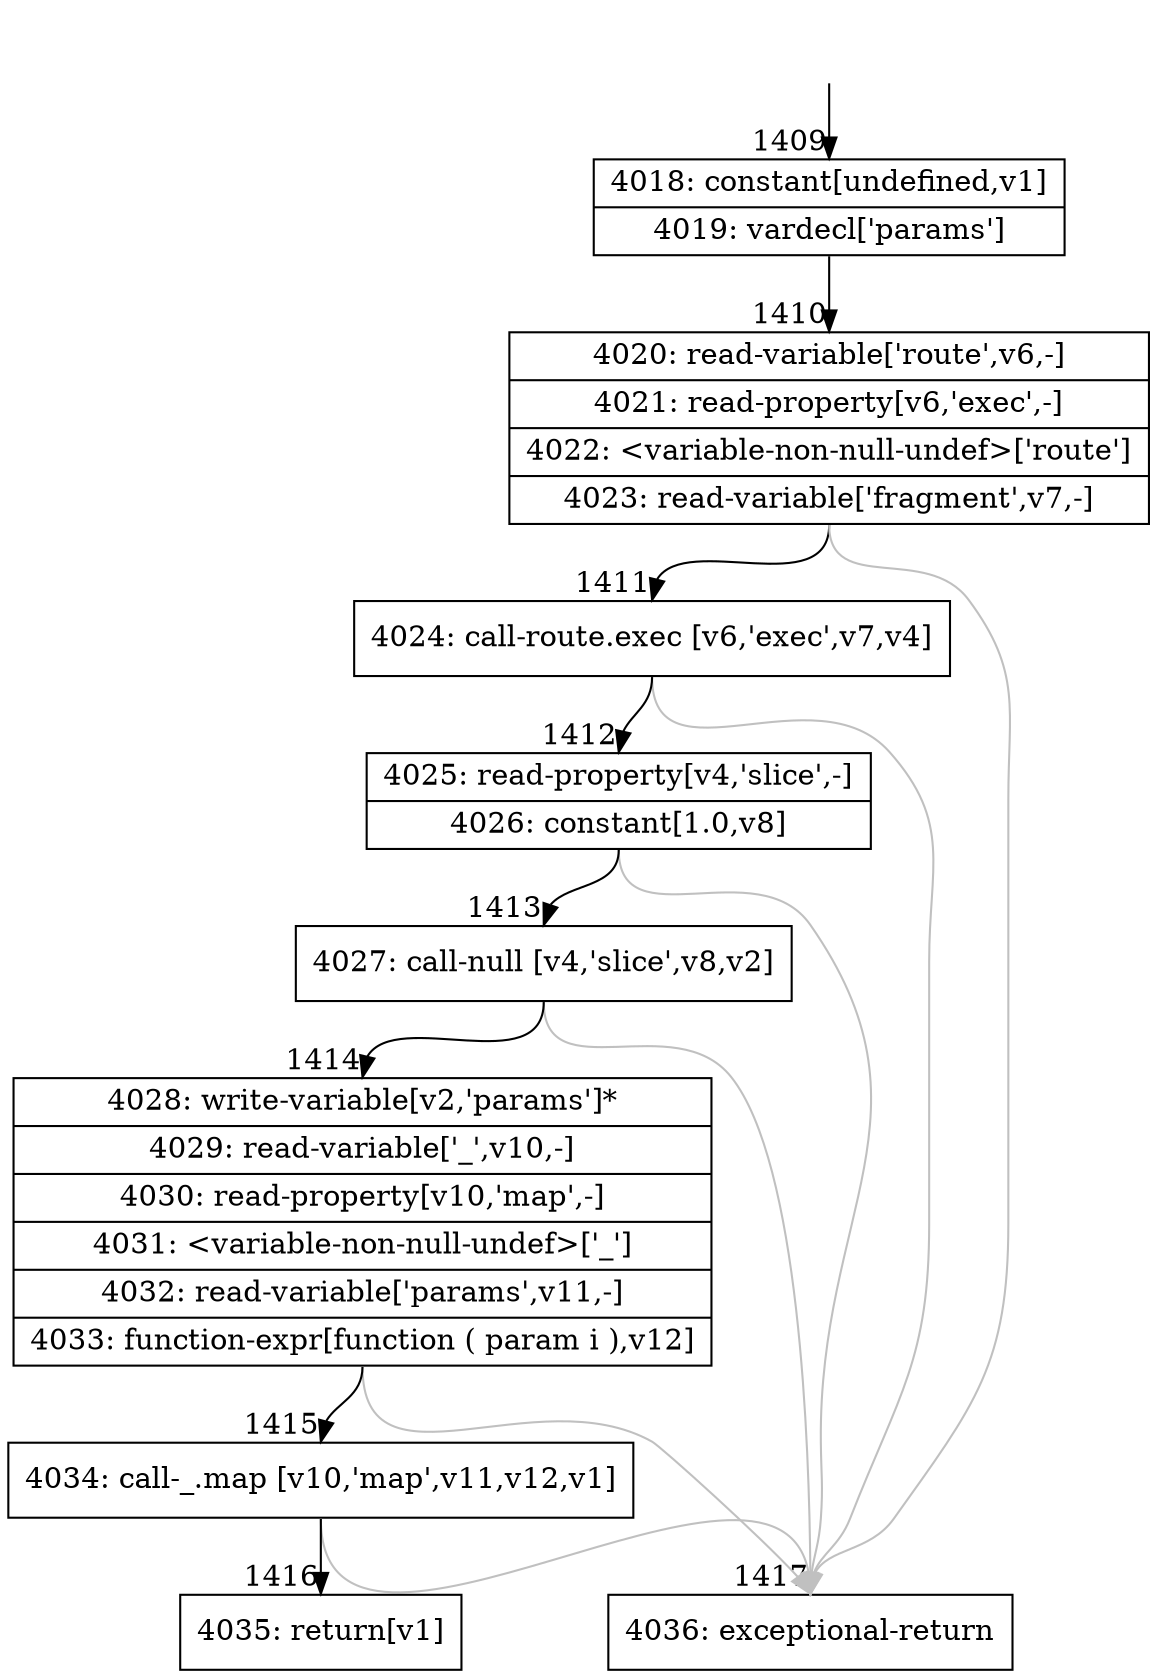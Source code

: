digraph {
rankdir="TD"
BB_entry103[shape=none,label=""];
BB_entry103 -> BB1409 [tailport=s, headport=n, headlabel="    1409"]
BB1409 [shape=record label="{4018: constant[undefined,v1]|4019: vardecl['params']}" ] 
BB1409 -> BB1410 [tailport=s, headport=n, headlabel="      1410"]
BB1410 [shape=record label="{4020: read-variable['route',v6,-]|4021: read-property[v6,'exec',-]|4022: \<variable-non-null-undef\>['route']|4023: read-variable['fragment',v7,-]}" ] 
BB1410 -> BB1411 [tailport=s, headport=n, headlabel="      1411"]
BB1410 -> BB1417 [tailport=s, headport=n, color=gray, headlabel="      1417"]
BB1411 [shape=record label="{4024: call-route.exec [v6,'exec',v7,v4]}" ] 
BB1411 -> BB1412 [tailport=s, headport=n, headlabel="      1412"]
BB1411 -> BB1417 [tailport=s, headport=n, color=gray]
BB1412 [shape=record label="{4025: read-property[v4,'slice',-]|4026: constant[1.0,v8]}" ] 
BB1412 -> BB1413 [tailport=s, headport=n, headlabel="      1413"]
BB1412 -> BB1417 [tailport=s, headport=n, color=gray]
BB1413 [shape=record label="{4027: call-null [v4,'slice',v8,v2]}" ] 
BB1413 -> BB1414 [tailport=s, headport=n, headlabel="      1414"]
BB1413 -> BB1417 [tailport=s, headport=n, color=gray]
BB1414 [shape=record label="{4028: write-variable[v2,'params']*|4029: read-variable['_',v10,-]|4030: read-property[v10,'map',-]|4031: \<variable-non-null-undef\>['_']|4032: read-variable['params',v11,-]|4033: function-expr[function ( param i ),v12]}" ] 
BB1414 -> BB1415 [tailport=s, headport=n, headlabel="      1415"]
BB1414 -> BB1417 [tailport=s, headport=n, color=gray]
BB1415 [shape=record label="{4034: call-_.map [v10,'map',v11,v12,v1]}" ] 
BB1415 -> BB1416 [tailport=s, headport=n, headlabel="      1416"]
BB1415 -> BB1417 [tailport=s, headport=n, color=gray]
BB1416 [shape=record label="{4035: return[v1]}" ] 
BB1417 [shape=record label="{4036: exceptional-return}" ] 
//#$~ 1308
}

